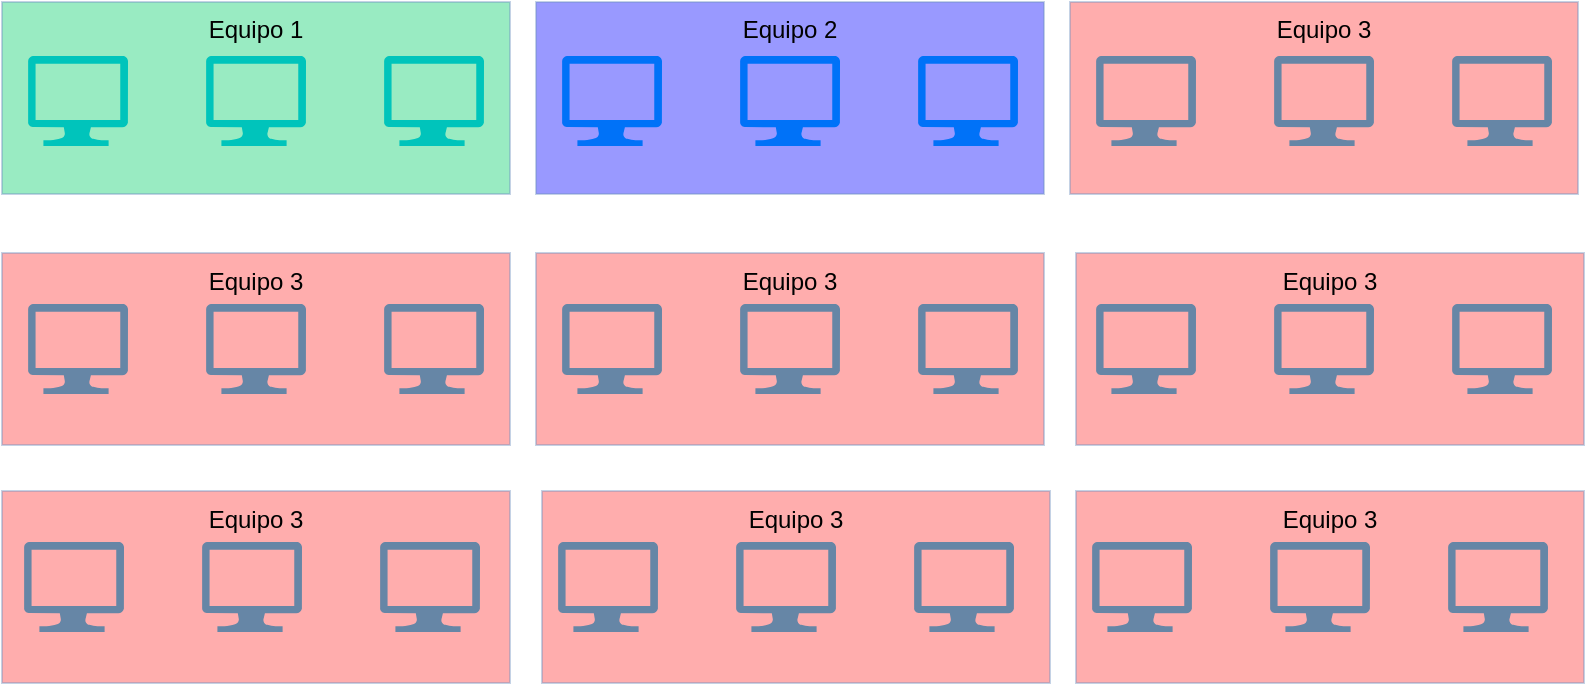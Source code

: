 <mxfile version="27.1.6">
  <diagram name="Page-1" id="hFxnkWMH6C80C6UsPF_a">
    <mxGraphModel dx="957" dy="739" grid="0" gridSize="10" guides="1" tooltips="1" connect="1" arrows="1" fold="1" page="0" pageScale="1" pageWidth="850" pageHeight="1100" math="0" shadow="0">
      <root>
        <mxCell id="0" />
        <mxCell id="1" parent="0" />
        <mxCell id="Wduo-rI9iU1A8Wf9mQqQ-1" value="" style="verticalLabelPosition=bottom;html=1;verticalAlign=top;align=center;strokeColor=none;fillColor=#00BEF2;shape=mxgraph.azure.computer;pointerEvents=1;" vertex="1" parent="1">
          <mxGeometry x="13" y="182" width="50" height="45" as="geometry" />
        </mxCell>
        <mxCell id="Wduo-rI9iU1A8Wf9mQqQ-2" value="" style="verticalLabelPosition=bottom;html=1;verticalAlign=top;align=center;strokeColor=none;fillColor=#00BEF2;shape=mxgraph.azure.computer;pointerEvents=1;" vertex="1" parent="1">
          <mxGeometry x="102" y="182" width="50" height="45" as="geometry" />
        </mxCell>
        <mxCell id="Wduo-rI9iU1A8Wf9mQqQ-3" value="" style="verticalLabelPosition=bottom;html=1;verticalAlign=top;align=center;strokeColor=none;fillColor=#00BEF2;shape=mxgraph.azure.computer;pointerEvents=1;" vertex="1" parent="1">
          <mxGeometry x="191" y="182" width="50" height="45" as="geometry" />
        </mxCell>
        <mxCell id="Wduo-rI9iU1A8Wf9mQqQ-4" value="" style="verticalLabelPosition=bottom;html=1;verticalAlign=top;align=center;strokeColor=none;fillColor=#00BEF2;shape=mxgraph.azure.computer;pointerEvents=1;" vertex="1" parent="1">
          <mxGeometry x="280" y="182" width="50" height="45" as="geometry" />
        </mxCell>
        <mxCell id="Wduo-rI9iU1A8Wf9mQqQ-5" value="" style="verticalLabelPosition=bottom;html=1;verticalAlign=top;align=center;strokeColor=none;fillColor=#00BEF2;shape=mxgraph.azure.computer;pointerEvents=1;" vertex="1" parent="1">
          <mxGeometry x="369" y="182" width="50" height="45" as="geometry" />
        </mxCell>
        <mxCell id="Wduo-rI9iU1A8Wf9mQqQ-6" value="" style="verticalLabelPosition=bottom;html=1;verticalAlign=top;align=center;strokeColor=none;fillColor=#00BEF2;shape=mxgraph.azure.computer;pointerEvents=1;" vertex="1" parent="1">
          <mxGeometry x="458" y="182" width="50" height="45" as="geometry" />
        </mxCell>
        <mxCell id="Wduo-rI9iU1A8Wf9mQqQ-8" value="" style="verticalLabelPosition=bottom;html=1;verticalAlign=top;align=center;strokeColor=none;fillColor=#00BEF2;shape=mxgraph.azure.computer;pointerEvents=1;" vertex="1" parent="1">
          <mxGeometry x="547" y="182" width="50" height="45" as="geometry" />
        </mxCell>
        <mxCell id="Wduo-rI9iU1A8Wf9mQqQ-9" value="" style="verticalLabelPosition=bottom;html=1;verticalAlign=top;align=center;strokeColor=none;fillColor=#00BEF2;shape=mxgraph.azure.computer;pointerEvents=1;" vertex="1" parent="1">
          <mxGeometry x="636" y="182" width="50" height="45" as="geometry" />
        </mxCell>
        <mxCell id="Wduo-rI9iU1A8Wf9mQqQ-10" value="" style="verticalLabelPosition=bottom;html=1;verticalAlign=top;align=center;strokeColor=none;fillColor=#00BEF2;shape=mxgraph.azure.computer;pointerEvents=1;" vertex="1" parent="1">
          <mxGeometry x="725" y="182" width="50" height="45" as="geometry" />
        </mxCell>
        <mxCell id="Wduo-rI9iU1A8Wf9mQqQ-11" value="" style="verticalLabelPosition=bottom;html=1;verticalAlign=top;align=center;strokeColor=none;fillColor=#00BEF2;shape=mxgraph.azure.computer;pointerEvents=1;" vertex="1" parent="1">
          <mxGeometry x="13" y="306" width="50" height="45" as="geometry" />
        </mxCell>
        <mxCell id="Wduo-rI9iU1A8Wf9mQqQ-12" value="" style="verticalLabelPosition=bottom;html=1;verticalAlign=top;align=center;strokeColor=none;fillColor=#00BEF2;shape=mxgraph.azure.computer;pointerEvents=1;" vertex="1" parent="1">
          <mxGeometry x="102" y="306" width="50" height="45" as="geometry" />
        </mxCell>
        <mxCell id="Wduo-rI9iU1A8Wf9mQqQ-13" value="" style="verticalLabelPosition=bottom;html=1;verticalAlign=top;align=center;strokeColor=none;fillColor=#00BEF2;shape=mxgraph.azure.computer;pointerEvents=1;" vertex="1" parent="1">
          <mxGeometry x="191" y="306" width="50" height="45" as="geometry" />
        </mxCell>
        <mxCell id="Wduo-rI9iU1A8Wf9mQqQ-14" value="" style="verticalLabelPosition=bottom;html=1;verticalAlign=top;align=center;strokeColor=none;fillColor=#00BEF2;shape=mxgraph.azure.computer;pointerEvents=1;" vertex="1" parent="1">
          <mxGeometry x="280" y="306" width="50" height="45" as="geometry" />
        </mxCell>
        <mxCell id="Wduo-rI9iU1A8Wf9mQqQ-15" value="" style="verticalLabelPosition=bottom;html=1;verticalAlign=top;align=center;strokeColor=none;fillColor=#00BEF2;shape=mxgraph.azure.computer;pointerEvents=1;" vertex="1" parent="1">
          <mxGeometry x="369" y="306" width="50" height="45" as="geometry" />
        </mxCell>
        <mxCell id="Wduo-rI9iU1A8Wf9mQqQ-16" value="" style="verticalLabelPosition=bottom;html=1;verticalAlign=top;align=center;strokeColor=none;fillColor=#00BEF2;shape=mxgraph.azure.computer;pointerEvents=1;" vertex="1" parent="1">
          <mxGeometry x="458" y="306" width="50" height="45" as="geometry" />
        </mxCell>
        <mxCell id="Wduo-rI9iU1A8Wf9mQqQ-17" value="" style="verticalLabelPosition=bottom;html=1;verticalAlign=top;align=center;strokeColor=none;fillColor=#00BEF2;shape=mxgraph.azure.computer;pointerEvents=1;" vertex="1" parent="1">
          <mxGeometry x="547" y="306" width="50" height="45" as="geometry" />
        </mxCell>
        <mxCell id="Wduo-rI9iU1A8Wf9mQqQ-18" value="" style="verticalLabelPosition=bottom;html=1;verticalAlign=top;align=center;strokeColor=none;fillColor=#00BEF2;shape=mxgraph.azure.computer;pointerEvents=1;" vertex="1" parent="1">
          <mxGeometry x="636" y="306" width="50" height="45" as="geometry" />
        </mxCell>
        <mxCell id="Wduo-rI9iU1A8Wf9mQqQ-19" value="" style="verticalLabelPosition=bottom;html=1;verticalAlign=top;align=center;strokeColor=none;fillColor=#00BEF2;shape=mxgraph.azure.computer;pointerEvents=1;" vertex="1" parent="1">
          <mxGeometry x="725" y="306" width="50" height="45" as="geometry" />
        </mxCell>
        <mxCell id="Wduo-rI9iU1A8Wf9mQqQ-20" value="" style="verticalLabelPosition=bottom;html=1;verticalAlign=top;align=center;strokeColor=none;fillColor=#00BEF2;shape=mxgraph.azure.computer;pointerEvents=1;" vertex="1" parent="1">
          <mxGeometry x="11" y="425" width="50" height="45" as="geometry" />
        </mxCell>
        <mxCell id="Wduo-rI9iU1A8Wf9mQqQ-21" value="" style="verticalLabelPosition=bottom;html=1;verticalAlign=top;align=center;strokeColor=none;fillColor=#00BEF2;shape=mxgraph.azure.computer;pointerEvents=1;" vertex="1" parent="1">
          <mxGeometry x="100" y="425" width="50" height="45" as="geometry" />
        </mxCell>
        <mxCell id="Wduo-rI9iU1A8Wf9mQqQ-22" value="" style="verticalLabelPosition=bottom;html=1;verticalAlign=top;align=center;strokeColor=none;fillColor=#00BEF2;shape=mxgraph.azure.computer;pointerEvents=1;" vertex="1" parent="1">
          <mxGeometry x="189" y="425" width="50" height="45" as="geometry" />
        </mxCell>
        <mxCell id="Wduo-rI9iU1A8Wf9mQqQ-23" value="" style="verticalLabelPosition=bottom;html=1;verticalAlign=top;align=center;strokeColor=none;fillColor=#00BEF2;shape=mxgraph.azure.computer;pointerEvents=1;" vertex="1" parent="1">
          <mxGeometry x="278" y="425" width="50" height="45" as="geometry" />
        </mxCell>
        <mxCell id="Wduo-rI9iU1A8Wf9mQqQ-24" value="" style="verticalLabelPosition=bottom;html=1;verticalAlign=top;align=center;strokeColor=none;fillColor=#00BEF2;shape=mxgraph.azure.computer;pointerEvents=1;" vertex="1" parent="1">
          <mxGeometry x="367" y="425" width="50" height="45" as="geometry" />
        </mxCell>
        <mxCell id="Wduo-rI9iU1A8Wf9mQqQ-25" value="" style="verticalLabelPosition=bottom;html=1;verticalAlign=top;align=center;strokeColor=none;fillColor=#00BEF2;shape=mxgraph.azure.computer;pointerEvents=1;" vertex="1" parent="1">
          <mxGeometry x="456" y="425" width="50" height="45" as="geometry" />
        </mxCell>
        <mxCell id="Wduo-rI9iU1A8Wf9mQqQ-26" value="" style="verticalLabelPosition=bottom;html=1;verticalAlign=top;align=center;strokeColor=none;fillColor=#00BEF2;shape=mxgraph.azure.computer;pointerEvents=1;" vertex="1" parent="1">
          <mxGeometry x="545" y="425" width="50" height="45" as="geometry" />
        </mxCell>
        <mxCell id="Wduo-rI9iU1A8Wf9mQqQ-27" value="" style="verticalLabelPosition=bottom;html=1;verticalAlign=top;align=center;strokeColor=none;fillColor=#00BEF2;shape=mxgraph.azure.computer;pointerEvents=1;" vertex="1" parent="1">
          <mxGeometry x="634" y="425" width="50" height="45" as="geometry" />
        </mxCell>
        <mxCell id="Wduo-rI9iU1A8Wf9mQqQ-28" value="" style="verticalLabelPosition=bottom;html=1;verticalAlign=top;align=center;strokeColor=none;fillColor=#00BEF2;shape=mxgraph.azure.computer;pointerEvents=1;" vertex="1" parent="1">
          <mxGeometry x="723" y="425" width="50" height="45" as="geometry" />
        </mxCell>
        <mxCell id="Wduo-rI9iU1A8Wf9mQqQ-29" value="Equipo 1" style="rounded=0;whiteSpace=wrap;html=1;fillColor=#00CC66;strokeColor=#6c8ebf;opacity=40;verticalAlign=top;" vertex="1" parent="1">
          <mxGeometry y="155" width="254" height="96" as="geometry" />
        </mxCell>
        <mxCell id="Wduo-rI9iU1A8Wf9mQqQ-30" value="Equipo 2" style="rounded=0;whiteSpace=wrap;html=1;fillColor=#0000FF;strokeColor=#6c8ebf;opacity=40;verticalAlign=top;" vertex="1" parent="1">
          <mxGeometry x="267" y="155" width="254" height="96" as="geometry" />
        </mxCell>
        <mxCell id="Wduo-rI9iU1A8Wf9mQqQ-31" value="Equipo 3" style="rounded=0;whiteSpace=wrap;html=1;fillColor=#FF3333;strokeColor=#6c8ebf;opacity=40;verticalAlign=top;" vertex="1" parent="1">
          <mxGeometry x="534" y="155" width="254" height="96" as="geometry" />
        </mxCell>
        <mxCell id="Wduo-rI9iU1A8Wf9mQqQ-32" value="Equipo 3" style="rounded=0;whiteSpace=wrap;html=1;fillColor=#FF3333;strokeColor=#6c8ebf;opacity=40;verticalAlign=top;" vertex="1" parent="1">
          <mxGeometry y="280.5" width="254" height="96" as="geometry" />
        </mxCell>
        <mxCell id="Wduo-rI9iU1A8Wf9mQqQ-33" value="Equipo 3" style="rounded=0;whiteSpace=wrap;html=1;fillColor=#FF3333;strokeColor=#6c8ebf;opacity=40;verticalAlign=top;" vertex="1" parent="1">
          <mxGeometry x="267" y="280.5" width="254" height="96" as="geometry" />
        </mxCell>
        <mxCell id="Wduo-rI9iU1A8Wf9mQqQ-34" value="Equipo 3" style="rounded=0;whiteSpace=wrap;html=1;fillColor=#FF3333;strokeColor=#6c8ebf;opacity=40;verticalAlign=top;" vertex="1" parent="1">
          <mxGeometry x="537" y="280.5" width="254" height="96" as="geometry" />
        </mxCell>
        <mxCell id="Wduo-rI9iU1A8Wf9mQqQ-35" value="Equipo 3" style="rounded=0;whiteSpace=wrap;html=1;fillColor=#FF3333;strokeColor=#6c8ebf;opacity=40;verticalAlign=top;" vertex="1" parent="1">
          <mxGeometry y="399.5" width="254" height="96" as="geometry" />
        </mxCell>
        <mxCell id="Wduo-rI9iU1A8Wf9mQqQ-36" value="Equipo 3" style="rounded=0;whiteSpace=wrap;html=1;fillColor=#FF3333;strokeColor=#6c8ebf;opacity=40;verticalAlign=top;" vertex="1" parent="1">
          <mxGeometry x="270" y="399.5" width="254" height="96" as="geometry" />
        </mxCell>
        <mxCell id="Wduo-rI9iU1A8Wf9mQqQ-37" value="Equipo 3" style="rounded=0;whiteSpace=wrap;html=1;fillColor=#FF3333;strokeColor=#6c8ebf;opacity=40;verticalAlign=top;" vertex="1" parent="1">
          <mxGeometry x="537" y="399.5" width="254" height="96" as="geometry" />
        </mxCell>
      </root>
    </mxGraphModel>
  </diagram>
</mxfile>
